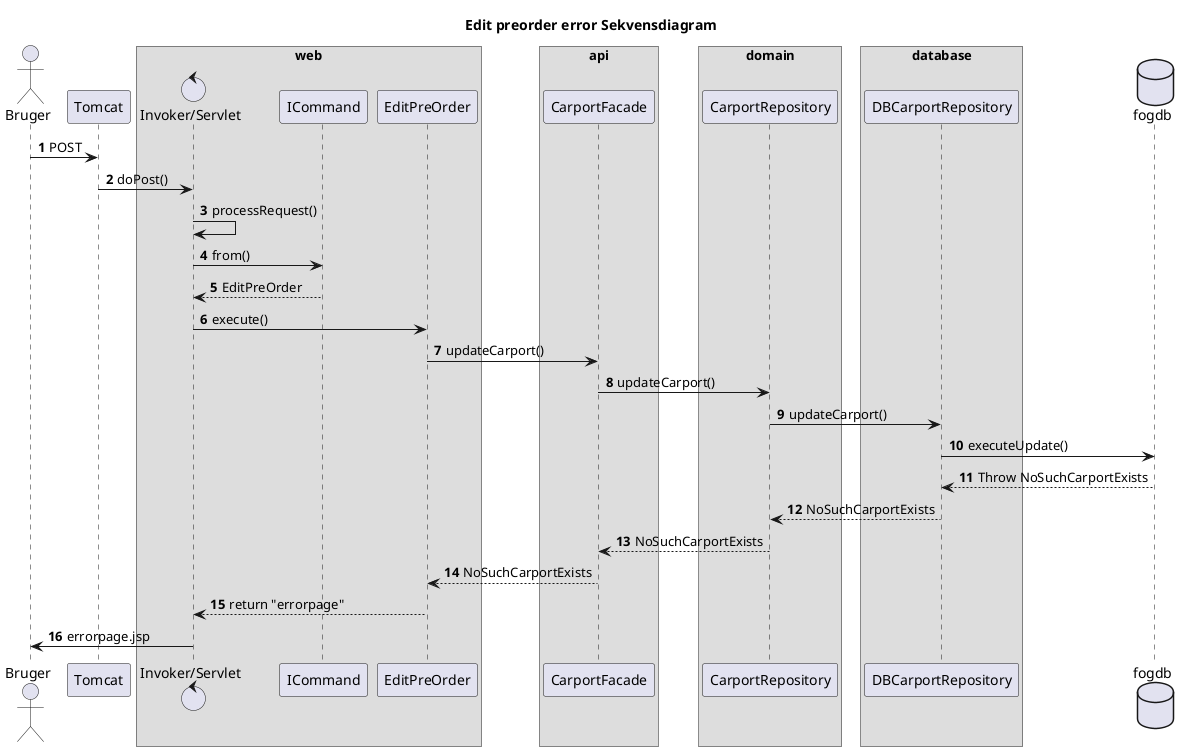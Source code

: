 @startuml

autonumber
Title Edit preorder error Sekvensdiagram
actor Bruger

Bruger -> Tomcat: POST


box web
control "Invoker/Servlet"
Tomcat -> "Invoker/Servlet": doPost()
"Invoker/Servlet" -> "Invoker/Servlet": processRequest()
"Invoker/Servlet"-> ICommand: from()
ICommand --> "Invoker/Servlet": EditPreOrder
"Invoker/Servlet" -> EditPreOrder: execute()
end box

box api

EditPreOrder -> CarportFacade: updateCarport()
end box

box domain

CarportFacade -> CarportRepository: updateCarport()
end box

box database
CarportRepository -> DBCarportRepository: updateCarport()

end box

database fogdb
DBCarportRepository -> fogdb: executeUpdate()
fogdb --> DBCarportRepository: Throw NoSuchCarportExists
DBCarportRepository --> CarportRepository: NoSuchCarportExists
CarportRepository --> CarportFacade: NoSuchCarportExists
CarportFacade --> EditPreOrder: NoSuchCarportExists
EditPreOrder --> "Invoker/Servlet": return "errorpage"
"Invoker/Servlet" -> Bruger: errorpage.jsp



@enduml